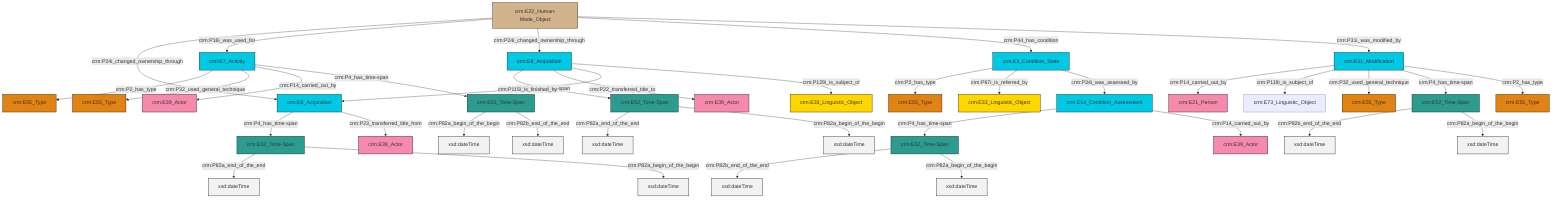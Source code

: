 graph TD
classDef Literal fill:#f2f2f2,stroke:#000000;
classDef CRM_Entity fill:#FFFFFF,stroke:#000000;
classDef Temporal_Entity fill:#00C9E6, stroke:#000000;
classDef Type fill:#E18312, stroke:#000000;
classDef Time-Span fill:#2C9C91, stroke:#000000;
classDef Appellation fill:#FFEB7F, stroke:#000000;
classDef Place fill:#008836, stroke:#000000;
classDef Persistent_Item fill:#B266B2, stroke:#000000;
classDef Conceptual_Object fill:#FFD700, stroke:#000000;
classDef Physical_Thing fill:#D2B48C, stroke:#000000;
classDef Actor fill:#f58aad, stroke:#000000;
classDef PC_Classes fill:#4ce600, stroke:#000000;
classDef Multi fill:#cccccc,stroke:#000000;

0["crm:E52_Time-Span"]:::Time-Span -->|crm:P82b_end_of_the_end| 4[xsd:dateTime]:::Literal
5["crm:E14_Condition_Assessment"]:::Temporal_Entity -->|crm:P4_has_time-span| 0["crm:E52_Time-Span"]:::Time-Span
6["crm:E7_Activity"]:::Temporal_Entity -->|crm:P2_has_type| 7["crm:E55_Type"]:::Type
8["crm:E11_Modification"]:::Temporal_Entity -->|crm:P14_carried_out_by| 9["crm:E21_Person"]:::Actor
8["crm:E11_Modification"]:::Temporal_Entity -->|crm:P119i_is_subject_of| 10["crm:E73_Linguistic_Object"]:::Default
12["crm:E8_Acquisition"]:::Temporal_Entity -->|crm:P4_has_time-span| 13["crm:E52_Time-Span"]:::Time-Span
12["crm:E8_Acquisition"]:::Temporal_Entity -->|crm:P22_transferred_title_to| 14["crm:E39_Actor"]:::Actor
15["crm:E52_Time-Span"]:::Time-Span -->|crm:P82a_end_of_the_end| 16[xsd:dateTime]:::Literal
17["crm:E8_Acquisition"]:::Temporal_Entity -->|crm:P4_has_time-span| 15["crm:E52_Time-Span"]:::Time-Span
6["crm:E7_Activity"]:::Temporal_Entity -->|crm:P32_used_general_technique| 19["crm:E55_Type"]:::Type
20["crm:E52_Time-Span"]:::Time-Span -->|crm:P82b_end_of_the_end| 21[xsd:dateTime]:::Literal
13["crm:E52_Time-Span"]:::Time-Span -->|crm:P82a_end_of_the_end| 22[xsd:dateTime]:::Literal
8["crm:E11_Modification"]:::Temporal_Entity -->|crm:P32_used_general_technique| 23["crm:E55_Type"]:::Type
24["crm:E3_Condition_State"]:::Temporal_Entity -->|crm:P2_has_type| 25["crm:E55_Type"]:::Type
27["crm:E22_Human-Made_Object"]:::Physical_Thing -->|crm:P24i_changed_ownership_through| 17["crm:E8_Acquisition"]:::Temporal_Entity
12["crm:E8_Acquisition"]:::Temporal_Entity -->|crm:P115i_is_finished_by| 17["crm:E8_Acquisition"]:::Temporal_Entity
6["crm:E7_Activity"]:::Temporal_Entity -->|crm:P14_carried_out_by| 30["crm:E39_Actor"]:::Actor
8["crm:E11_Modification"]:::Temporal_Entity -->|crm:P4_has_time-span| 20["crm:E52_Time-Span"]:::Time-Span
17["crm:E8_Acquisition"]:::Temporal_Entity -->|crm:P23_transferred_title_from| 33["crm:E39_Actor"]:::Actor
27["crm:E22_Human-Made_Object"]:::Physical_Thing -->|crm:P16i_was_used_for| 6["crm:E7_Activity"]:::Temporal_Entity
27["crm:E22_Human-Made_Object"]:::Physical_Thing -->|crm:P24i_changed_ownership_through| 12["crm:E8_Acquisition"]:::Temporal_Entity
20["crm:E52_Time-Span"]:::Time-Span -->|crm:P82a_begin_of_the_begin| 39[xsd:dateTime]:::Literal
13["crm:E52_Time-Span"]:::Time-Span -->|crm:P82a_begin_of_the_begin| 40[xsd:dateTime]:::Literal
0["crm:E52_Time-Span"]:::Time-Span -->|crm:P82a_begin_of_the_begin| 41[xsd:dateTime]:::Literal
5["crm:E14_Condition_Assessment"]:::Temporal_Entity -->|crm:P14_carried_out_by| 47["crm:E39_Actor"]:::Actor
8["crm:E11_Modification"]:::Temporal_Entity -->|crm:P2_has_type| 31["crm:E55_Type"]:::Type
24["crm:E3_Condition_State"]:::Temporal_Entity -->|crm:P67i_is_referred_by| 44["crm:E33_Linguistic_Object"]:::Conceptual_Object
27["crm:E22_Human-Made_Object"]:::Physical_Thing -->|crm:P44_has_condition| 24["crm:E3_Condition_State"]:::Temporal_Entity
24["crm:E3_Condition_State"]:::Temporal_Entity -->|crm:P34i_was_assessed_by| 5["crm:E14_Condition_Assessment"]:::Temporal_Entity
2["crm:E52_Time-Span"]:::Time-Span -->|crm:P82a_begin_of_the_begin| 53[xsd:dateTime]:::Literal
15["crm:E52_Time-Span"]:::Time-Span -->|crm:P82a_begin_of_the_begin| 56[xsd:dateTime]:::Literal
12["crm:E8_Acquisition"]:::Temporal_Entity -->|crm:P129i_is_subject_of| 48["crm:E33_Linguistic_Object"]:::Conceptual_Object
6["crm:E7_Activity"]:::Temporal_Entity -->|crm:P4_has_time-span| 2["crm:E52_Time-Span"]:::Time-Span
27["crm:E22_Human-Made_Object"]:::Physical_Thing -->|crm:P31i_was_modified_by| 8["crm:E11_Modification"]:::Temporal_Entity
2["crm:E52_Time-Span"]:::Time-Span -->|crm:P82b_end_of_the_end| 59[xsd:dateTime]:::Literal
